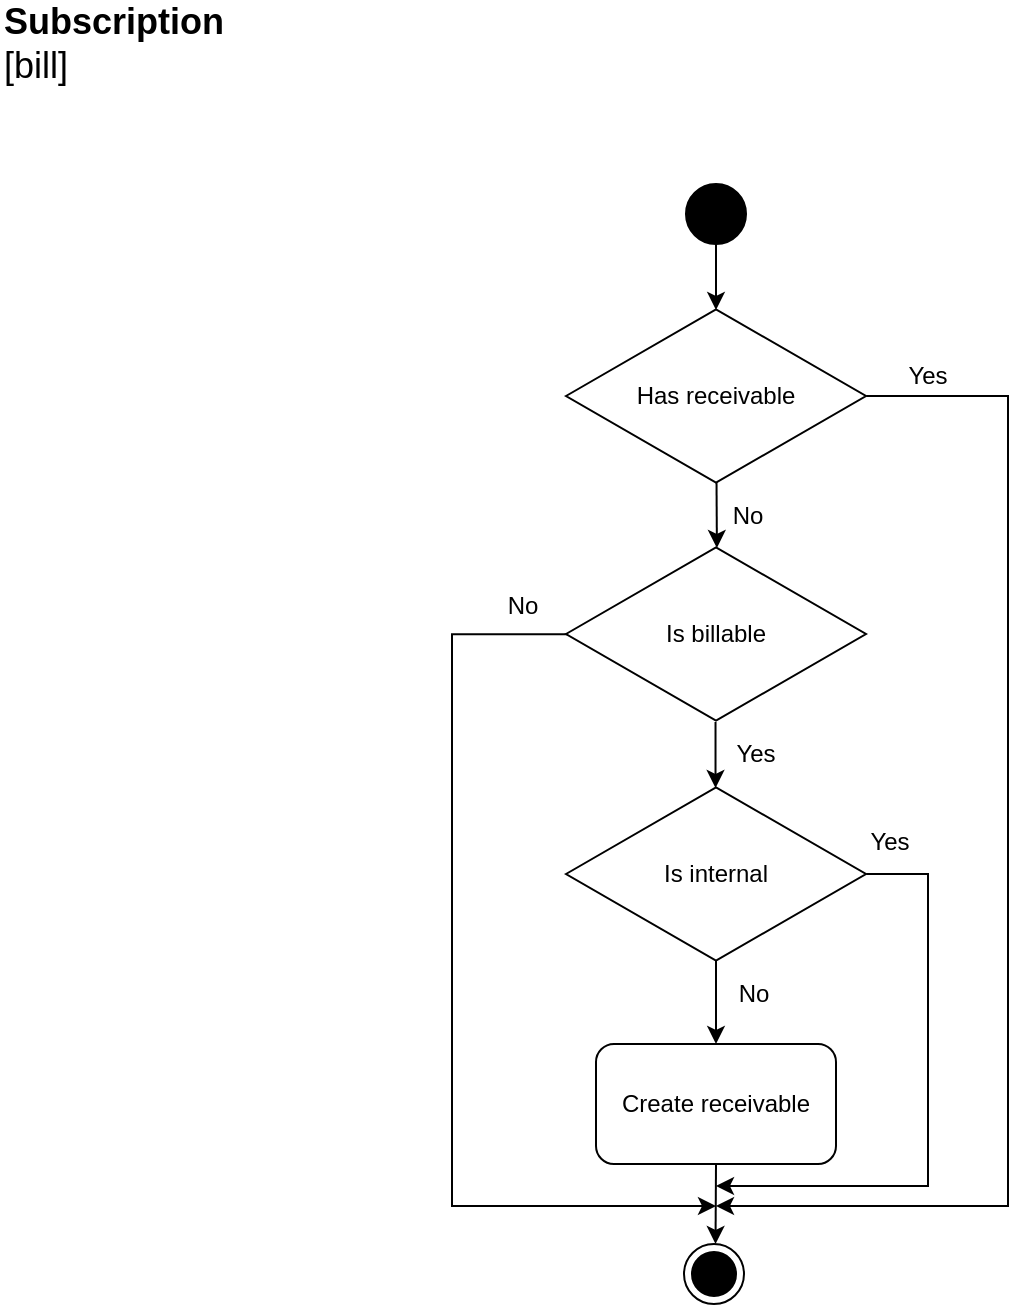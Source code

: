 <mxfile version="21.4.0" type="device">
  <diagram name="Page-1" id="A-8IIcw6sCpZ_jcWEOyM">
    <mxGraphModel dx="1276" dy="606" grid="1" gridSize="10" guides="1" tooltips="1" connect="1" arrows="1" fold="1" page="1" pageScale="1" pageWidth="827" pageHeight="1169" math="0" shadow="0">
      <root>
        <mxCell id="0" />
        <mxCell id="1" parent="0" />
        <mxCell id="xZ4PxW3tCReLhFmM7rU1-3" value="" style="endArrow=classic;html=1;rounded=0;" parent="1" edge="1">
          <mxGeometry width="50" height="50" relative="1" as="geometry">
            <mxPoint x="408" y="200" as="sourcePoint" />
            <mxPoint x="408" y="233" as="targetPoint" />
          </mxGeometry>
        </mxCell>
        <mxCell id="xZ4PxW3tCReLhFmM7rU1-4" value="Has receivable" style="html=1;whiteSpace=wrap;aspect=fixed;shape=isoRectangle;" parent="1" vertex="1">
          <mxGeometry x="333" y="231" width="150" height="90" as="geometry" />
        </mxCell>
        <mxCell id="xZ4PxW3tCReLhFmM7rU1-5" value="Is billable" style="html=1;whiteSpace=wrap;aspect=fixed;shape=isoRectangle;" parent="1" vertex="1">
          <mxGeometry x="333" y="350" width="150" height="90" as="geometry" />
        </mxCell>
        <mxCell id="xZ4PxW3tCReLhFmM7rU1-6" value="Is internal" style="html=1;whiteSpace=wrap;aspect=fixed;shape=isoRectangle;" parent="1" vertex="1">
          <mxGeometry x="333" y="470" width="150" height="90" as="geometry" />
        </mxCell>
        <mxCell id="xZ4PxW3tCReLhFmM7rU1-7" value="&lt;font style=&quot;font-size: 18px;&quot;&gt;&lt;b&gt;Subscription &lt;/b&gt;&lt;br&gt;[bill]&lt;/font&gt;" style="text;html=1;strokeColor=none;fillColor=none;align=left;verticalAlign=middle;whiteSpace=wrap;rounded=0;" parent="1" vertex="1">
          <mxGeometry x="50" y="80" width="240" height="40" as="geometry" />
        </mxCell>
        <mxCell id="xZ4PxW3tCReLhFmM7rU1-8" value="No" style="text;html=1;strokeColor=none;fillColor=none;align=center;verticalAlign=middle;whiteSpace=wrap;rounded=0;" parent="1" vertex="1">
          <mxGeometry x="410" y="321" width="28" height="30" as="geometry" />
        </mxCell>
        <mxCell id="xZ4PxW3tCReLhFmM7rU1-10" value="" style="endArrow=classic;html=1;rounded=0;entryX=0.503;entryY=0.033;entryDx=0;entryDy=0;entryPerimeter=0;" parent="1" edge="1">
          <mxGeometry width="50" height="50" relative="1" as="geometry">
            <mxPoint x="408.26" y="319" as="sourcePoint" />
            <mxPoint x="408.45" y="351.97" as="targetPoint" />
          </mxGeometry>
        </mxCell>
        <mxCell id="xZ4PxW3tCReLhFmM7rU1-11" value="" style="endArrow=classic;html=1;rounded=0;entryX=0.503;entryY=0.033;entryDx=0;entryDy=0;entryPerimeter=0;" parent="1" edge="1">
          <mxGeometry width="50" height="50" relative="1" as="geometry">
            <mxPoint x="407.76" y="439" as="sourcePoint" />
            <mxPoint x="407.76" y="472" as="targetPoint" />
          </mxGeometry>
        </mxCell>
        <mxCell id="xZ4PxW3tCReLhFmM7rU1-12" value="Yes" style="text;html=1;strokeColor=none;fillColor=none;align=center;verticalAlign=middle;whiteSpace=wrap;rounded=0;" parent="1" vertex="1">
          <mxGeometry x="398" y="440" width="60" height="30" as="geometry" />
        </mxCell>
        <mxCell id="xZ4PxW3tCReLhFmM7rU1-13" value="No" style="text;html=1;strokeColor=none;fillColor=none;align=center;verticalAlign=middle;whiteSpace=wrap;rounded=0;" parent="1" vertex="1">
          <mxGeometry x="408" y="560" width="38" height="30" as="geometry" />
        </mxCell>
        <mxCell id="xZ4PxW3tCReLhFmM7rU1-15" value="" style="endArrow=classic;html=1;rounded=0;entryX=0.5;entryY=0;entryDx=0;entryDy=0;" parent="1" target="NfbViJitlXMY-W9qtgMW-3" edge="1">
          <mxGeometry width="50" height="50" relative="1" as="geometry">
            <mxPoint x="408" y="558" as="sourcePoint" />
            <mxPoint x="408" y="591" as="targetPoint" />
          </mxGeometry>
        </mxCell>
        <mxCell id="xZ4PxW3tCReLhFmM7rU1-16" value="" style="endArrow=classic;html=1;rounded=0;entryX=0.503;entryY=0.033;entryDx=0;entryDy=0;entryPerimeter=0;exitX=0.5;exitY=1;exitDx=0;exitDy=0;" parent="1" source="NfbViJitlXMY-W9qtgMW-3" edge="1">
          <mxGeometry width="50" height="50" relative="1" as="geometry">
            <mxPoint x="407.76" y="667" as="sourcePoint" />
            <mxPoint x="407.76" y="700" as="targetPoint" />
          </mxGeometry>
        </mxCell>
        <mxCell id="xZ4PxW3tCReLhFmM7rU1-17" value="" style="endArrow=classic;html=1;rounded=0;exitX=1.001;exitY=0.5;exitDx=0;exitDy=0;exitPerimeter=0;edgeStyle=orthogonalEdgeStyle;" parent="1" source="xZ4PxW3tCReLhFmM7rU1-4" edge="1">
          <mxGeometry width="50" height="50" relative="1" as="geometry">
            <mxPoint x="634" y="521" as="sourcePoint" />
            <mxPoint x="408" y="681" as="targetPoint" />
            <Array as="points">
              <mxPoint x="554" y="276" />
              <mxPoint x="554" y="681" />
            </Array>
          </mxGeometry>
        </mxCell>
        <mxCell id="xZ4PxW3tCReLhFmM7rU1-18" value="Yes" style="text;html=1;strokeColor=none;fillColor=none;align=center;verticalAlign=middle;whiteSpace=wrap;rounded=0;" parent="1" vertex="1">
          <mxGeometry x="484" y="251" width="60" height="30" as="geometry" />
        </mxCell>
        <mxCell id="xZ4PxW3tCReLhFmM7rU1-19" value="" style="endArrow=classic;html=1;rounded=0;exitX=0.007;exitY=0.501;exitDx=0;exitDy=0;exitPerimeter=0;edgeStyle=orthogonalEdgeStyle;" parent="1" source="xZ4PxW3tCReLhFmM7rU1-5" edge="1">
          <mxGeometry width="50" height="50" relative="1" as="geometry">
            <mxPoint x="333.35" y="394.46" as="sourcePoint" />
            <mxPoint x="408" y="681" as="targetPoint" />
            <Array as="points">
              <mxPoint x="276" y="395" />
              <mxPoint x="276" y="681" />
            </Array>
          </mxGeometry>
        </mxCell>
        <mxCell id="xZ4PxW3tCReLhFmM7rU1-20" value="No" style="text;html=1;strokeColor=none;fillColor=none;align=center;verticalAlign=middle;whiteSpace=wrap;rounded=0;" parent="1" vertex="1">
          <mxGeometry x="290" y="371" width="43" height="19" as="geometry" />
        </mxCell>
        <mxCell id="xZ4PxW3tCReLhFmM7rU1-22" value="Yes" style="text;html=1;strokeColor=none;fillColor=none;align=center;verticalAlign=middle;whiteSpace=wrap;rounded=0;" parent="1" vertex="1">
          <mxGeometry x="478" y="484" width="34" height="30" as="geometry" />
        </mxCell>
        <mxCell id="xZ4PxW3tCReLhFmM7rU1-23" value="" style="endArrow=classic;html=1;rounded=0;exitX=1.001;exitY=0.5;exitDx=0;exitDy=0;exitPerimeter=0;edgeStyle=orthogonalEdgeStyle;" parent="1" source="xZ4PxW3tCReLhFmM7rU1-6" edge="1">
          <mxGeometry width="50" height="50" relative="1" as="geometry">
            <mxPoint x="574" y="501" as="sourcePoint" />
            <mxPoint x="408" y="671" as="targetPoint" />
            <Array as="points">
              <mxPoint x="514" y="515" />
              <mxPoint x="514" y="671" />
            </Array>
          </mxGeometry>
        </mxCell>
        <mxCell id="NfbViJitlXMY-W9qtgMW-3" value="Create receivable" style="rounded=1;whiteSpace=wrap;html=1;" parent="1" vertex="1">
          <mxGeometry x="348" y="600" width="120" height="60" as="geometry" />
        </mxCell>
        <mxCell id="NfbViJitlXMY-W9qtgMW-6" value="" style="ellipse;fillColor=strokeColor;html=1;" parent="1" vertex="1">
          <mxGeometry x="393" y="170" width="30" height="30" as="geometry" />
        </mxCell>
        <mxCell id="NfbViJitlXMY-W9qtgMW-8" value="" style="ellipse;html=1;shape=endState;fillColor=strokeColor;" parent="1" vertex="1">
          <mxGeometry x="392" y="700" width="30" height="30" as="geometry" />
        </mxCell>
      </root>
    </mxGraphModel>
  </diagram>
</mxfile>
